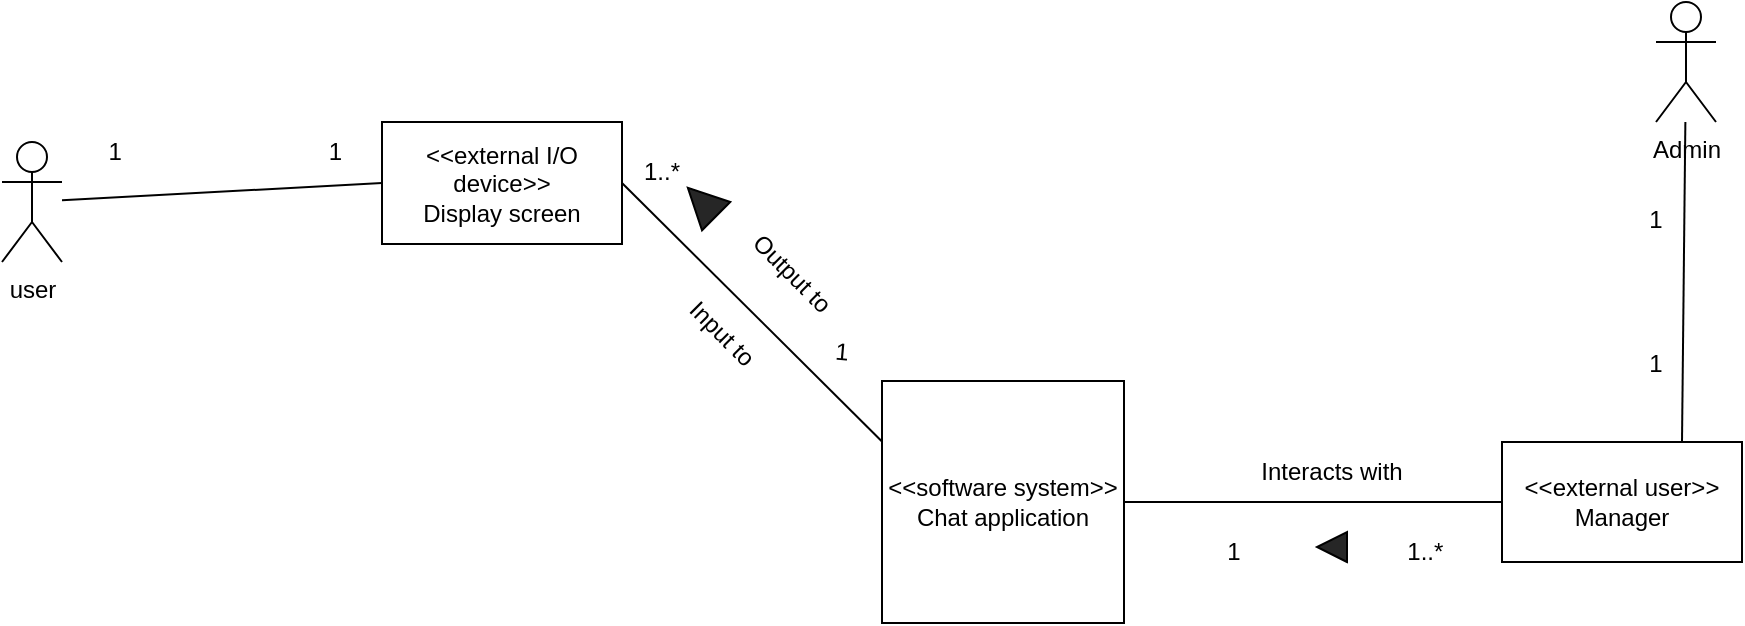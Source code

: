 <mxfile version="24.4.13" type="google">
  <diagram name="Trang-1" id="n8ftMWEecwPH6MgLupJn">
    <mxGraphModel grid="1" page="1" gridSize="10" guides="1" tooltips="1" connect="1" arrows="1" fold="1" pageScale="1" pageWidth="827" pageHeight="1169" math="0" shadow="0">
      <root>
        <mxCell id="0" />
        <mxCell id="1" parent="0" />
        <mxCell id="R5k0O3nK4rdxd5l4m29X-1" value="Admin" style="shape=umlActor;verticalLabelPosition=bottom;verticalAlign=top;html=1;outlineConnect=0;" vertex="1" parent="1">
          <mxGeometry x="777" y="120" width="30" height="60" as="geometry" />
        </mxCell>
        <mxCell id="R5k0O3nK4rdxd5l4m29X-4" value="user" style="shape=umlActor;verticalLabelPosition=bottom;verticalAlign=top;html=1;outlineConnect=0;" vertex="1" parent="1">
          <mxGeometry x="-50" y="190" width="30" height="60" as="geometry" />
        </mxCell>
        <mxCell id="R5k0O3nK4rdxd5l4m29X-11" value="&lt;font style=&quot;font-size: 12px;&quot;&gt;&amp;lt;&amp;lt;external user&amp;gt;&amp;gt;&lt;br&gt;Manager&lt;/font&gt;" style="rounded=0;whiteSpace=wrap;html=1;" vertex="1" parent="1">
          <mxGeometry x="700" y="340" width="120" height="60" as="geometry" />
        </mxCell>
        <mxCell id="R5k0O3nK4rdxd5l4m29X-16" value="&amp;lt;&amp;lt;external I/O device&amp;gt;&amp;gt;&lt;br&gt;Display screen" style="rounded=0;whiteSpace=wrap;html=1;" vertex="1" parent="1">
          <mxGeometry x="140" y="180" width="120" height="61" as="geometry" />
        </mxCell>
        <mxCell id="R5k0O3nK4rdxd5l4m29X-23" value="&amp;lt;&amp;lt;software system&amp;gt;&amp;gt;&lt;div&gt;Chat application&lt;/div&gt;" style="whiteSpace=wrap;html=1;aspect=fixed;" vertex="1" parent="1">
          <mxGeometry x="390" y="309.5" width="121" height="121" as="geometry" />
        </mxCell>
        <mxCell id="R5k0O3nK4rdxd5l4m29X-25" value="" style="endArrow=none;html=1;rounded=0;exitX=0.75;exitY=0;exitDx=0;exitDy=0;" edge="1" parent="1" source="R5k0O3nK4rdxd5l4m29X-11" target="R5k0O3nK4rdxd5l4m29X-1">
          <mxGeometry width="50" height="50" relative="1" as="geometry">
            <mxPoint x="540" y="270" as="sourcePoint" />
            <mxPoint x="791.684" y="180" as="targetPoint" />
          </mxGeometry>
        </mxCell>
        <mxCell id="R5k0O3nK4rdxd5l4m29X-27" value="1&lt;div&gt;&lt;br&gt;&lt;/div&gt;&lt;div&gt;&lt;br&gt;&lt;/div&gt;&lt;div&gt;&lt;br&gt;&lt;/div&gt;&lt;div&gt;&lt;br&gt;&lt;/div&gt;&lt;div&gt;1&lt;/div&gt;" style="text;html=1;align=center;verticalAlign=middle;whiteSpace=wrap;rounded=0;" vertex="1" parent="1">
          <mxGeometry x="747" y="250" width="60" height="30" as="geometry" />
        </mxCell>
        <mxCell id="R5k0O3nK4rdxd5l4m29X-34" value="" style="endArrow=none;html=1;rounded=0;entryX=0;entryY=0.5;entryDx=0;entryDy=0;exitX=1;exitY=0.5;exitDx=0;exitDy=0;" edge="1" parent="1" source="R5k0O3nK4rdxd5l4m29X-23" target="R5k0O3nK4rdxd5l4m29X-11">
          <mxGeometry width="50" height="50" relative="1" as="geometry">
            <mxPoint x="540" y="270" as="sourcePoint" />
            <mxPoint x="590" y="220" as="targetPoint" />
          </mxGeometry>
        </mxCell>
        <mxCell id="R5k0O3nK4rdxd5l4m29X-35" value="Interacts with" style="text;html=1;align=center;verticalAlign=middle;whiteSpace=wrap;rounded=0;" vertex="1" parent="1">
          <mxGeometry x="560" y="340" width="110" height="30" as="geometry" />
        </mxCell>
        <mxCell id="R5k0O3nK4rdxd5l4m29X-36" value="&amp;nbsp;1&amp;nbsp; &amp;nbsp; &amp;nbsp; &amp;nbsp; &amp;nbsp; &amp;nbsp; &amp;nbsp; &amp;nbsp; &amp;nbsp; &amp;nbsp; &amp;nbsp; &amp;nbsp; &amp;nbsp;1..*" style="text;html=1;align=center;verticalAlign=middle;whiteSpace=wrap;rounded=0;" vertex="1" parent="1">
          <mxGeometry x="530" y="380" width="170" height="30" as="geometry" />
        </mxCell>
        <mxCell id="R5k0O3nK4rdxd5l4m29X-37" value="" style="triangle;whiteSpace=wrap;html=1;direction=west;fillColor=#262626;" vertex="1" parent="1">
          <mxGeometry x="607.5" y="385" width="15" height="15" as="geometry" />
        </mxCell>
        <mxCell id="R5k0O3nK4rdxd5l4m29X-39" value="" style="endArrow=none;html=1;rounded=0;entryX=0;entryY=0.25;entryDx=0;entryDy=0;exitX=1;exitY=0.5;exitDx=0;exitDy=0;" edge="1" parent="1" source="R5k0O3nK4rdxd5l4m29X-16" target="R5k0O3nK4rdxd5l4m29X-23">
          <mxGeometry width="50" height="50" relative="1" as="geometry">
            <mxPoint x="610" y="490" as="sourcePoint" />
            <mxPoint x="660" y="440" as="targetPoint" />
          </mxGeometry>
        </mxCell>
        <mxCell id="R5k0O3nK4rdxd5l4m29X-40" value="1..*" style="text;html=1;align=center;verticalAlign=middle;whiteSpace=wrap;rounded=0;" vertex="1" parent="1">
          <mxGeometry x="250" y="190" width="60" height="30" as="geometry" />
        </mxCell>
        <mxCell id="R5k0O3nK4rdxd5l4m29X-41" value="" style="triangle;whiteSpace=wrap;html=1;fillColor=#262626;direction=north;rotation=-45;" vertex="1" parent="1">
          <mxGeometry x="290" y="210" width="20" height="20" as="geometry" />
        </mxCell>
        <mxCell id="R5k0O3nK4rdxd5l4m29X-42" value="Output to" style="text;html=1;align=center;verticalAlign=middle;whiteSpace=wrap;rounded=0;rotation=45;" vertex="1" parent="1">
          <mxGeometry x="310" y="241" width="70" height="30" as="geometry" />
        </mxCell>
        <mxCell id="R5k0O3nK4rdxd5l4m29X-43" value="1" style="text;html=1;align=center;verticalAlign=middle;whiteSpace=wrap;rounded=0;rotation=5;" vertex="1" parent="1">
          <mxGeometry x="340" y="280" width="60" height="30" as="geometry" />
        </mxCell>
        <mxCell id="R5k0O3nK4rdxd5l4m29X-45" value="Input to" style="text;html=1;align=center;verticalAlign=middle;whiteSpace=wrap;rounded=0;rotation=45;" vertex="1" parent="1">
          <mxGeometry x="280" y="271" width="60" height="30" as="geometry" />
        </mxCell>
        <mxCell id="R5k0O3nK4rdxd5l4m29X-46" value="" style="endArrow=none;html=1;rounded=0;entryX=0;entryY=0.5;entryDx=0;entryDy=0;" edge="1" parent="1" source="R5k0O3nK4rdxd5l4m29X-4" target="R5k0O3nK4rdxd5l4m29X-16">
          <mxGeometry width="50" height="50" relative="1" as="geometry">
            <mxPoint x="660" y="100" as="sourcePoint" />
            <mxPoint x="710" y="50" as="targetPoint" />
          </mxGeometry>
        </mxCell>
        <mxCell id="R5k0O3nK4rdxd5l4m29X-47" value="&amp;nbsp;1&amp;nbsp; &amp;nbsp; &amp;nbsp; &amp;nbsp; &amp;nbsp; &amp;nbsp; &amp;nbsp; &amp;nbsp; &amp;nbsp; &amp;nbsp; &amp;nbsp; &amp;nbsp; &amp;nbsp; &amp;nbsp; &amp;nbsp; &amp;nbsp;1" style="text;html=1;align=center;verticalAlign=middle;whiteSpace=wrap;rounded=0;rotation=0;" vertex="1" parent="1">
          <mxGeometry x="-10" y="180" width="140" height="30" as="geometry" />
        </mxCell>
      </root>
    </mxGraphModel>
  </diagram>
</mxfile>
